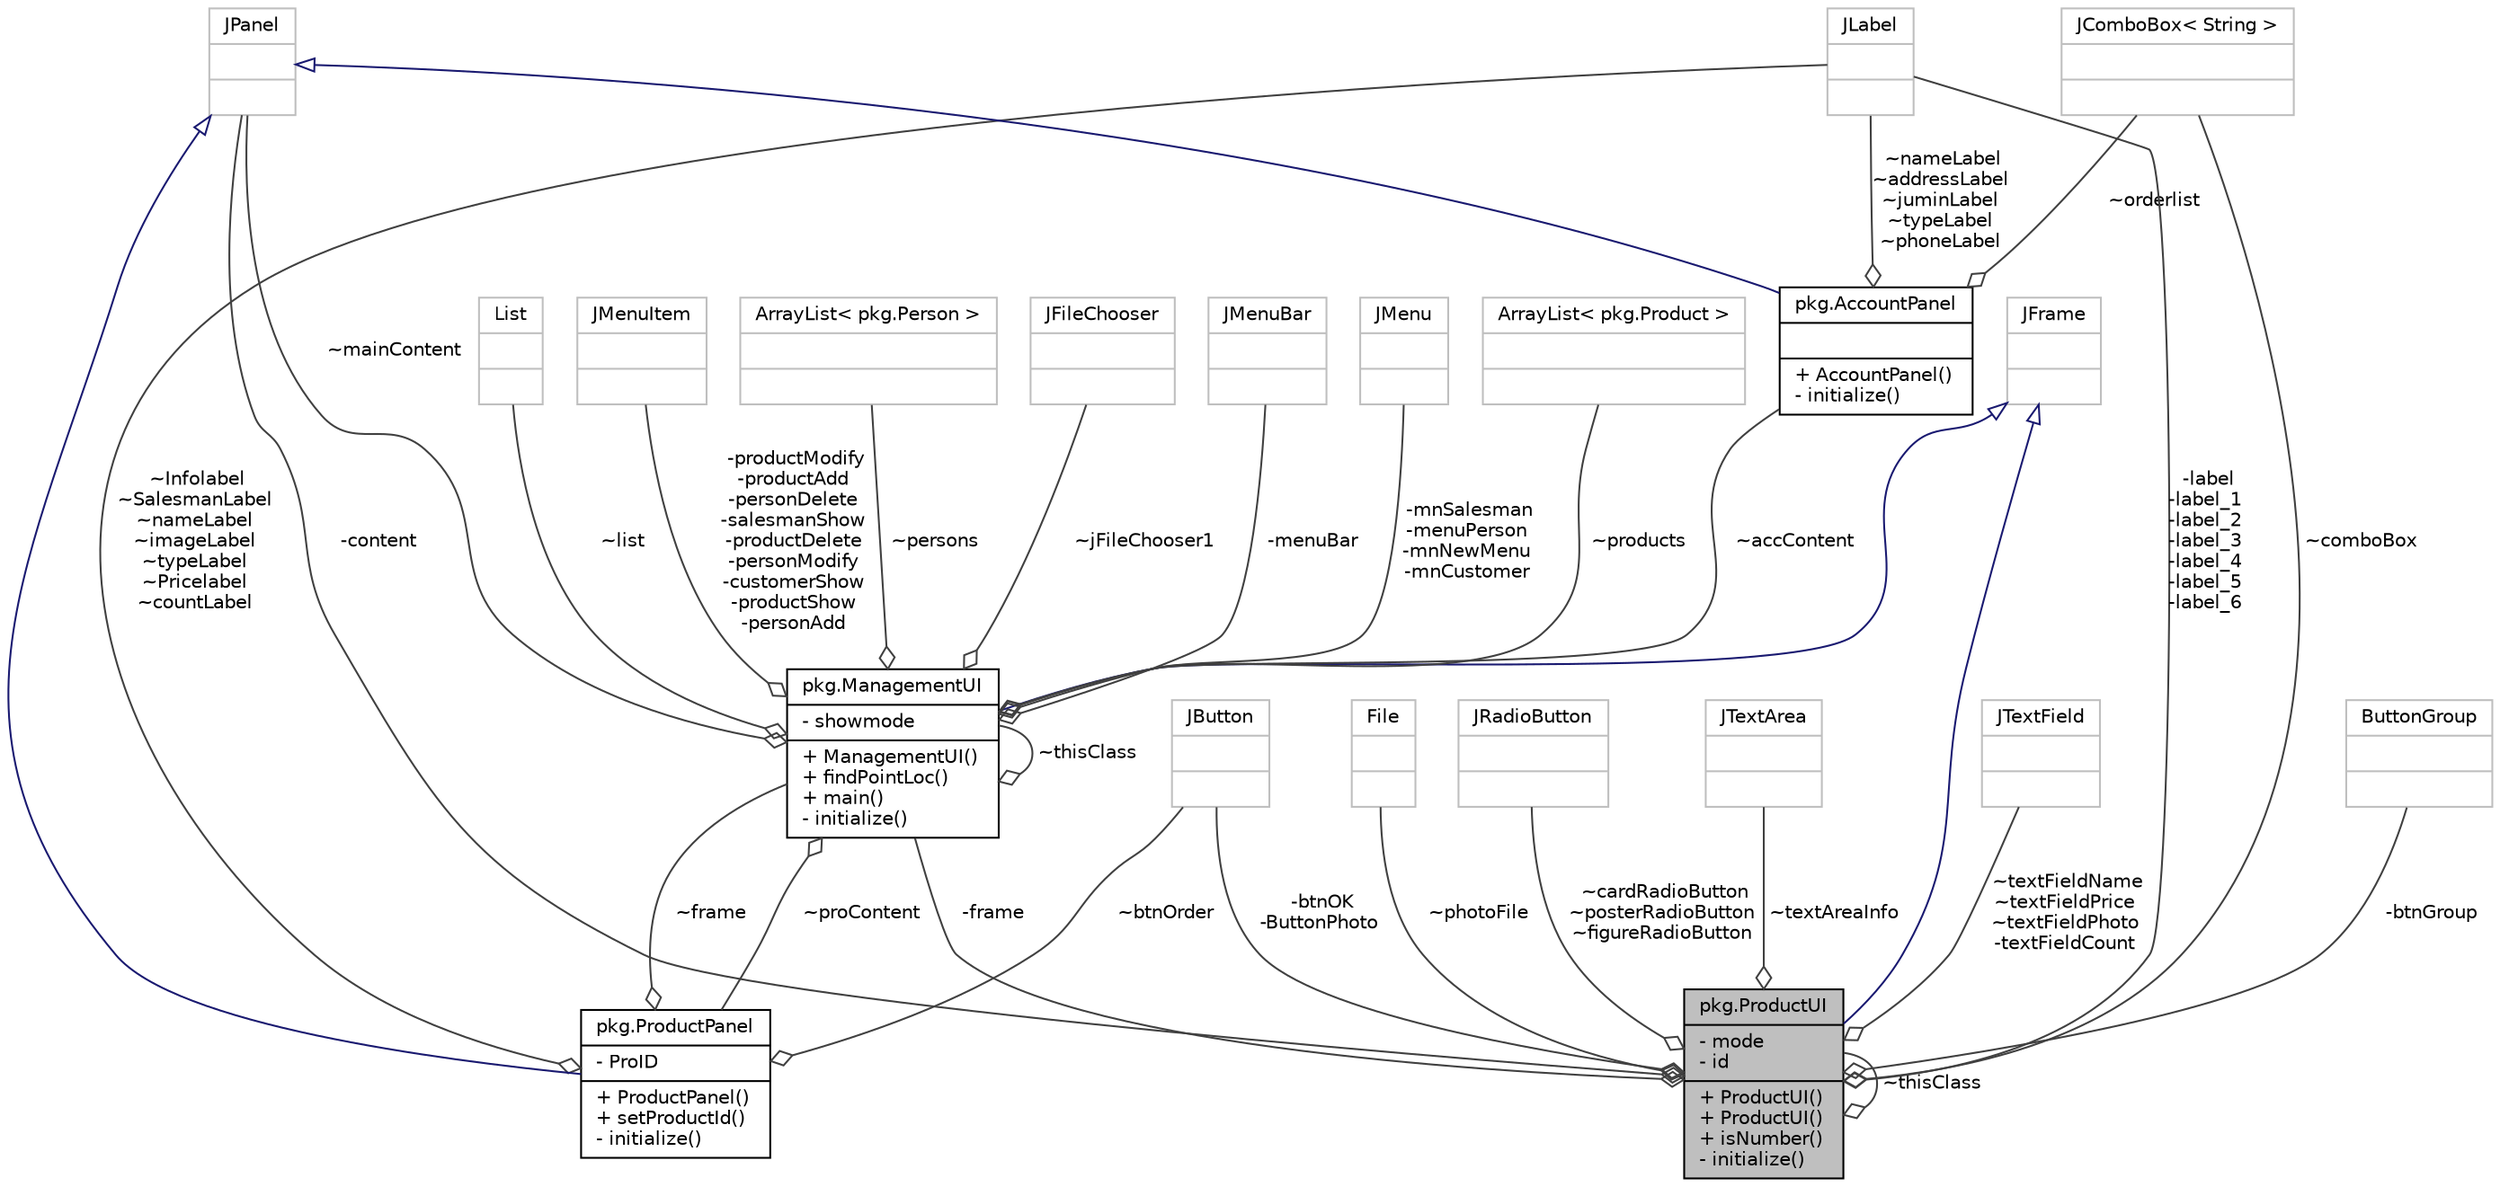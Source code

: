 digraph "pkg.ProductUI"
{
  edge [fontname="Helvetica",fontsize="10",labelfontname="Helvetica",labelfontsize="10"];
  node [fontname="Helvetica",fontsize="10",shape=record];
  Node1 [label="{pkg.ProductUI\n|- mode\l- id\l|+ ProductUI()\l+ ProductUI()\l+ isNumber()\l- initialize()\l}",height=0.2,width=0.4,color="black", fillcolor="grey75", style="filled", fontcolor="black"];
  Node2 -> Node1 [dir="back",color="midnightblue",fontsize="10",style="solid",arrowtail="onormal",fontname="Helvetica"];
  Node2 [label="{JFrame\n||}",height=0.2,width=0.4,color="grey75", fillcolor="white", style="filled"];
  Node3 -> Node1 [color="grey25",fontsize="10",style="solid",label=" -btnOK\n-ButtonPhoto" ,arrowhead="odiamond",fontname="Helvetica"];
  Node3 [label="{JButton\n||}",height=0.2,width=0.4,color="grey75", fillcolor="white", style="filled"];
  Node4 -> Node1 [color="grey25",fontsize="10",style="solid",label=" ~textAreaInfo" ,arrowhead="odiamond",fontname="Helvetica"];
  Node4 [label="{JTextArea\n||}",height=0.2,width=0.4,color="grey75", fillcolor="white", style="filled"];
  Node5 -> Node1 [color="grey25",fontsize="10",style="solid",label=" ~textFieldName\n~textFieldPrice\n~textFieldPhoto\n-textFieldCount" ,arrowhead="odiamond",fontname="Helvetica"];
  Node5 [label="{JTextField\n||}",height=0.2,width=0.4,color="grey75", fillcolor="white", style="filled"];
  Node6 -> Node1 [color="grey25",fontsize="10",style="solid",label=" ~comboBox" ,arrowhead="odiamond",fontname="Helvetica"];
  Node6 [label="{JComboBox\< String \>\n||}",height=0.2,width=0.4,color="grey75", fillcolor="white", style="filled"];
  Node7 -> Node1 [color="grey25",fontsize="10",style="solid",label=" -btnGroup" ,arrowhead="odiamond",fontname="Helvetica"];
  Node7 [label="{ButtonGroup\n||}",height=0.2,width=0.4,color="grey75", fillcolor="white", style="filled"];
  Node8 -> Node1 [color="grey25",fontsize="10",style="solid",label=" ~photoFile" ,arrowhead="odiamond",fontname="Helvetica"];
  Node8 [label="{File\n||}",height=0.2,width=0.4,color="grey75", fillcolor="white", style="filled"];
  Node9 -> Node1 [color="grey25",fontsize="10",style="solid",label=" -label\n-label_1\n-label_2\n-label_3\n-label_4\n-label_5\n-label_6" ,arrowhead="odiamond",fontname="Helvetica"];
  Node9 [label="{JLabel\n||}",height=0.2,width=0.4,color="grey75", fillcolor="white", style="filled"];
  Node1 -> Node1 [color="grey25",fontsize="10",style="solid",label=" ~thisClass" ,arrowhead="odiamond",fontname="Helvetica"];
  Node10 -> Node1 [color="grey25",fontsize="10",style="solid",label=" -frame" ,arrowhead="odiamond",fontname="Helvetica"];
  Node10 [label="{pkg.ManagementUI\n|- showmode\l|+ ManagementUI()\l+ findPointLoc()\l+ main()\l- initialize()\l}",height=0.2,width=0.4,color="black", fillcolor="white", style="filled",URL="$classpkg_1_1_management_u_i.html",tooltip="상품 관리 프로그램 UI 클래스 "];
  Node2 -> Node10 [dir="back",color="midnightblue",fontsize="10",style="solid",arrowtail="onormal",fontname="Helvetica"];
  Node11 -> Node10 [color="grey25",fontsize="10",style="solid",label=" -productModify\n-productAdd\n-personDelete\n-salesmanShow\n-productDelete\n-personModify\n-customerShow\n-productShow\n-personAdd" ,arrowhead="odiamond",fontname="Helvetica"];
  Node11 [label="{JMenuItem\n||}",height=0.2,width=0.4,color="grey75", fillcolor="white", style="filled"];
  Node12 -> Node10 [color="grey25",fontsize="10",style="solid",label=" ~persons" ,arrowhead="odiamond",fontname="Helvetica"];
  Node12 [label="{ArrayList\< pkg.Person \>\n||}",height=0.2,width=0.4,color="grey75", fillcolor="white", style="filled"];
  Node13 -> Node10 [color="grey25",fontsize="10",style="solid",label=" ~jFileChooser1" ,arrowhead="odiamond",fontname="Helvetica"];
  Node13 [label="{JFileChooser\n||}",height=0.2,width=0.4,color="grey75", fillcolor="white", style="filled"];
  Node14 -> Node10 [color="grey25",fontsize="10",style="solid",label=" ~accContent" ,arrowhead="odiamond",fontname="Helvetica"];
  Node14 [label="{pkg.AccountPanel\n||+ AccountPanel()\l- initialize()\l}",height=0.2,width=0.4,color="black", fillcolor="white", style="filled",URL="$classpkg_1_1_account_panel.html",tooltip="Customer 또는 Salesman 계정을 띄울 때 사용되는 JPanel. "];
  Node15 -> Node14 [dir="back",color="midnightblue",fontsize="10",style="solid",arrowtail="onormal",fontname="Helvetica"];
  Node15 [label="{JPanel\n||}",height=0.2,width=0.4,color="grey75", fillcolor="white", style="filled"];
  Node6 -> Node14 [color="grey25",fontsize="10",style="solid",label=" ~orderlist" ,arrowhead="odiamond",fontname="Helvetica"];
  Node9 -> Node14 [color="grey25",fontsize="10",style="solid",label=" ~nameLabel\n~addressLabel\n~juminLabel\n~typeLabel\n~phoneLabel" ,arrowhead="odiamond",fontname="Helvetica"];
  Node16 -> Node10 [color="grey25",fontsize="10",style="solid",label=" ~proContent" ,arrowhead="odiamond",fontname="Helvetica"];
  Node16 [label="{pkg.ProductPanel\n|- ProID\l|+ ProductPanel()\l+ setProductId()\l- initialize()\l}",height=0.2,width=0.4,color="black", fillcolor="white", style="filled",URL="$classpkg_1_1_product_panel.html",tooltip="상품 정보를 띄울 때 사용되는 JPanel "];
  Node15 -> Node16 [dir="back",color="midnightblue",fontsize="10",style="solid",arrowtail="onormal",fontname="Helvetica"];
  Node3 -> Node16 [color="grey25",fontsize="10",style="solid",label=" ~btnOrder" ,arrowhead="odiamond",fontname="Helvetica"];
  Node9 -> Node16 [color="grey25",fontsize="10",style="solid",label=" ~Infolabel\n~SalesmanLabel\n~nameLabel\n~imageLabel\n~typeLabel\n~Pricelabel\n~countLabel" ,arrowhead="odiamond",fontname="Helvetica"];
  Node10 -> Node16 [color="grey25",fontsize="10",style="solid",label=" ~frame" ,arrowhead="odiamond",fontname="Helvetica"];
  Node17 -> Node10 [color="grey25",fontsize="10",style="solid",label=" -menuBar" ,arrowhead="odiamond",fontname="Helvetica"];
  Node17 [label="{JMenuBar\n||}",height=0.2,width=0.4,color="grey75", fillcolor="white", style="filled"];
  Node18 -> Node10 [color="grey25",fontsize="10",style="solid",label=" -mnSalesman\n-menuPerson\n-mnNewMenu\n-mnCustomer" ,arrowhead="odiamond",fontname="Helvetica"];
  Node18 [label="{JMenu\n||}",height=0.2,width=0.4,color="grey75", fillcolor="white", style="filled"];
  Node19 -> Node10 [color="grey25",fontsize="10",style="solid",label=" ~products" ,arrowhead="odiamond",fontname="Helvetica"];
  Node19 [label="{ArrayList\< pkg.Product \>\n||}",height=0.2,width=0.4,color="grey75", fillcolor="white", style="filled"];
  Node15 -> Node10 [color="grey25",fontsize="10",style="solid",label=" ~mainContent" ,arrowhead="odiamond",fontname="Helvetica"];
  Node10 -> Node10 [color="grey25",fontsize="10",style="solid",label=" ~thisClass" ,arrowhead="odiamond",fontname="Helvetica"];
  Node20 -> Node10 [color="grey25",fontsize="10",style="solid",label=" ~list" ,arrowhead="odiamond",fontname="Helvetica"];
  Node20 [label="{List\n||}",height=0.2,width=0.4,color="grey75", fillcolor="white", style="filled"];
  Node15 -> Node1 [color="grey25",fontsize="10",style="solid",label=" -content" ,arrowhead="odiamond",fontname="Helvetica"];
  Node21 -> Node1 [color="grey25",fontsize="10",style="solid",label=" ~cardRadioButton\n~posterRadioButton\n~figureRadioButton" ,arrowhead="odiamond",fontname="Helvetica"];
  Node21 [label="{JRadioButton\n||}",height=0.2,width=0.4,color="grey75", fillcolor="white", style="filled"];
}
